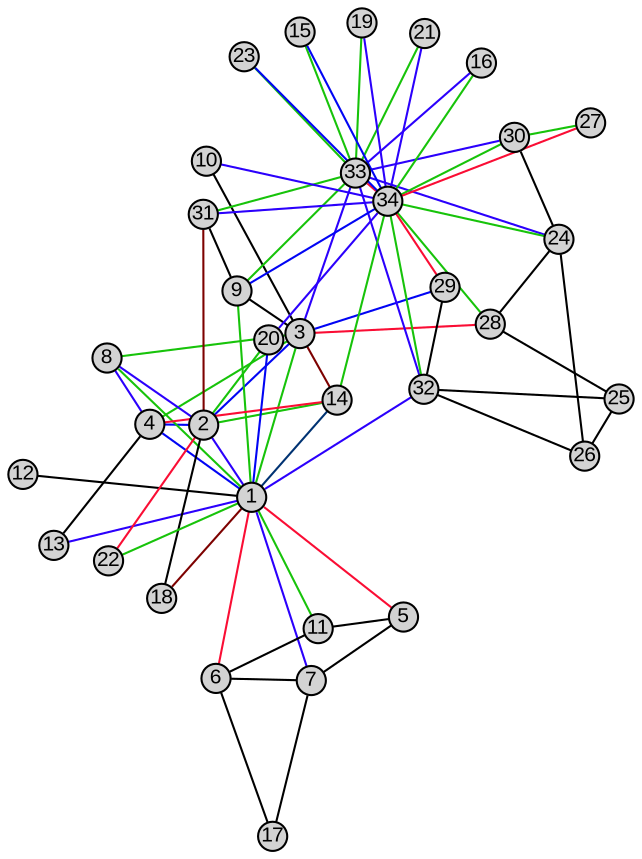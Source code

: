 graph G {
	graph [bb="0,-0,300.2,-404.45",
		layout=neato,
		outputorder=edgesfirst,
		splines=line
	];
	node [fixedsize=true,
		fontname=Arial,
		fontsize=10,
		label="\N",
		shape=circle,
		style=filled
	];
	edge [arrowhead=none,
		penwidth=1
	];
	2	[height=0.19444,
		pos="93.855,-199.48",
		width=0.19444];
	1	[height=0.19444,
		pos="116.87,-234.68",
		width=0.19444];
	2 -- 1	[color="#2b00fc"];
	3	[height=0.19444,
		pos="140,-156.36",
		width=0.19444];
	3 -- 2	[color="#0104f4"];
	3 -- 1	[color="#17c30a"];
	4	[height=0.19444,
		pos="68.245,-200.62",
		width=0.19444];
	4 -- 2	[color="#0104f4"];
	4 -- 1	[color="#0104f4"];
	4 -- 3	[color="#17c30a"];
	5	[height=0.19444,
		pos="189.69,-292.22",
		width=0.19444];
	5 -- 1	[color="#fa0d34"];
	6	[height=0.19444,
		pos="99.631,-321.61",
		width=0.19444];
	6 -- 1	[color="#fa0d34"];
	7	[height=0.19444,
		pos="145.3,-322.67",
		width=0.19444];
	7 -- 1	[color="#2b00fc"];
	7 -- 5	[color="#000000"];
	7 -- 6	[color="#000000"];
	8	[height=0.19444,
		pos="47.436,-168.11",
		width=0.19444];
	8 -- 2	[color="#2b00fc"];
	8 -- 1	[color="#17c30a"];
	8 -- 3	[color="#17c30a"];
	8 -- 4	[color="#2b00fc"];
	9	[height=0.19444,
		pos="109.36,-135.74",
		width=0.19444];
	9 -- 1	[color="#17c30a"];
	9 -- 3	[color="#000000"];
	10	[height=0.19444,
		pos="94.075,-73.512",
		width=0.19444];
	10 -- 3	[color="#000000"];
	11	[height=0.19444,
		pos="148.83,-297.79",
		width=0.19444];
	11 -- 1	[color="#17c30a"];
	11 -- 5	[color="#000000"];
	11 -- 6	[color="#000000"];
	12	[height=0.19444,
		pos="7,-223.54",
		width=0.19444];
	12 -- 1	[color="#000000"];
	13	[height=0.19444,
		pos="21.81,-258.16",
		width=0.19444];
	13 -- 1	[color="#2b00fc"];
	13 -- 4	[color="#000000"];
	14	[height=0.19444,
		pos="157.95,-188.14",
		width=0.19444];
	14 -- 2	[color="#17c30a"];
	14 -- 1	[color="#003272"];
	14 -- 3	[color="#7d0100"];
	14 -- 4	[color="#fa0d34"];
	17	[height=0.19444,
		pos="126.67,-397.45",
		width=0.19444];
	17 -- 6	[color="#000000"];
	17 -- 7	[color="#000000"];
	18	[height=0.19444,
		pos="73.716,-283.06",
		width=0.19444];
	18 -- 2	[color="#000000"];
	18 -- 1	[color="#7d0100"];
	20	[height=0.19444,
		pos="124.78,-158.45",
		width=0.19444];
	20 -- 2	[color="#17c30a"];
	20 -- 1	[color="#0104f4"];
	22	[height=0.19444,
		pos="48.133,-264.84",
		width=0.19444];
	22 -- 2	[color="#fa0d34"];
	22 -- 1	[color="#17c30a"];
	26	[height=0.19444,
		pos="276.69,-214.94",
		width=0.19444];
	24	[height=0.19444,
		pos="264.31,-110.85",
		width=0.19444];
	26 -- 24	[color="#000000"];
	25	[height=0.19444,
		pos="293.2,-187.54",
		width=0.19444];
	26 -- 25	[color="#000000"];
	28	[height=0.19444,
		pos="231.39,-151.63",
		width=0.19444];
	28 -- 3	[color="#fa0d34"];
	28 -- 24	[color="#000000"];
	28 -- 25	[color="#000000"];
	29	[height=0.19444,
		pos="209.63,-133.97",
		width=0.19444];
	29 -- 3	[color="#0104f4"];
	30	[height=0.19444,
		pos="243,-61.78",
		width=0.19444];
	30 -- 24	[color="#000000"];
	27	[height=0.19444,
		pos="279.61,-55.192",
		width=0.19444];
	30 -- 27	[color="#17c30a"];
	31	[height=0.19444,
		pos="94.823,-98.632",
		width=0.19444];
	31 -- 2	[color="#7d0100"];
	31 -- 9	[color="#000000"];
	32	[height=0.19444,
		pos="199.5,-182.86",
		width=0.19444];
	32 -- 1	[color="#2b00fc"];
	32 -- 26	[color="#000000"];
	32 -- 25	[color="#000000"];
	32 -- 29	[color="#000000"];
	33	[height=0.19444,
		pos="166.81,-79.06",
		width=0.19444];
	33 -- 3	[color="#2b00fc"];
	33 -- 9	[color="#17c30a"];
	33 -- 24	[color="#2b00fc"];
	33 -- 30	[color="#2b00fc"];
	33 -- 31	[color="#17c30a"];
	33 -- 32	[color="#2b00fc"];
	15	[height=0.19444,
		pos="140.05,-11.397",
		width=0.19444];
	33 -- 15	[color="#17c30a"];
	16	[height=0.19444,
		pos="227.14,-26.192",
		width=0.19444];
	33 -- 16	[color="#2b00fc"];
	19	[height=0.19444,
		pos="169.75,-7",
		width=0.19444];
	33 -- 19	[color="#17c30a"];
	21	[height=0.19444,
		pos="199.85,-12.054",
		width=0.19444];
	33 -- 21	[color="#17c30a"];
	23	[height=0.19444,
		pos="113.3,-23.285",
		width=0.19444];
	33 -- 23	[color="#17c30a"];
	34	[height=0.19444,
		pos="182.2,-92.599",
		width=0.19444];
	34 -- 9	[color="#0104f4"];
	34 -- 10	[color="#2b00fc"];
	34 -- 14	[color="#17c30a"];
	34 -- 20	[color="#2b00fc"];
	34 -- 24	[color="#17c30a"];
	34 -- 28	[color="#17c30a"];
	34 -- 29	[color="#fa0d34"];
	34 -- 30	[color="#17c30a"];
	34 -- 27	[color="#fa0d34"];
	34 -- 31	[color="#2b00fc"];
	34 -- 32	[color="#17c30a"];
	34 -- 33	[color="#fa0d34"];
	34 -- 15	[color="#0104f4"];
	34 -- 16	[color="#17c30a"];
	34 -- 19	[color="#2b00fc"];
	34 -- 21	[color="#2b00fc"];
	34 -- 23	[color="#0104f4"];
}
